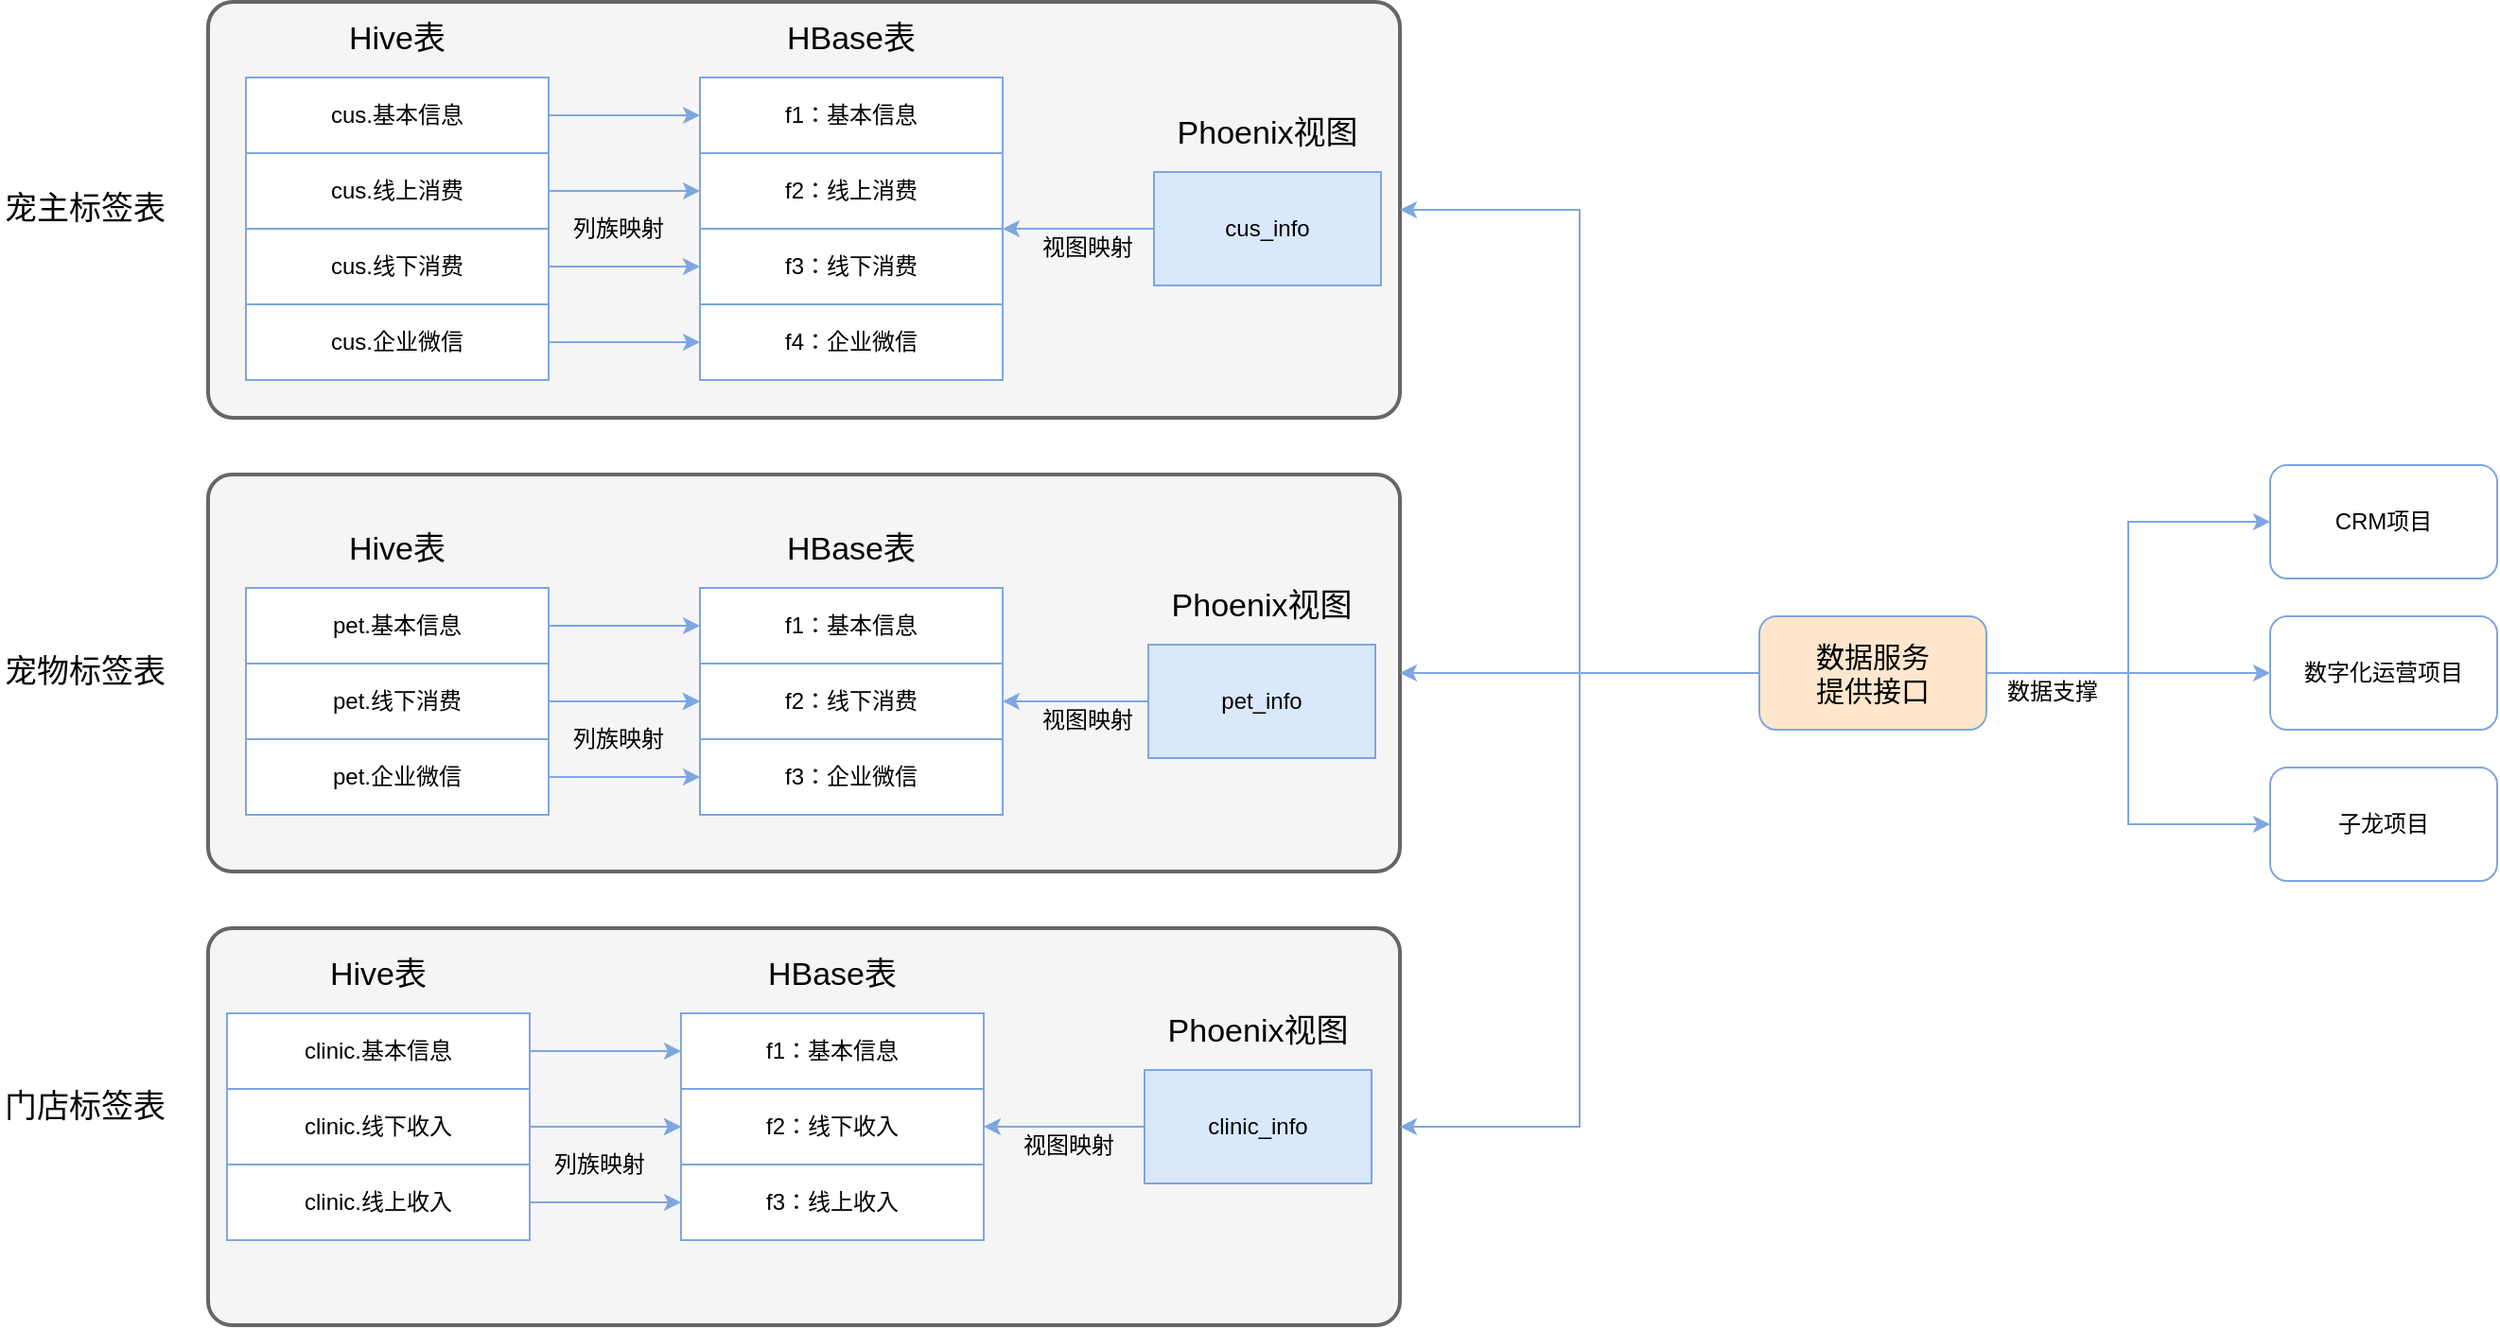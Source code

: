 <mxfile version="14.7.3" type="github" pages="2">
  <diagram id="xKO2jFpGbFuBAF7imGHl" name="第 1 页">
    <mxGraphModel dx="1651" dy="714" grid="0" gridSize="10" guides="1" tooltips="1" connect="1" arrows="1" fold="1" page="0" pageScale="1" pageWidth="1169" pageHeight="1654" math="0" shadow="0">
      <root>
        <mxCell id="0" />
        <mxCell id="1" parent="0" />
        <mxCell id="o3u2XddfBa8lgzJc_Aud-81" value="" style="rounded=1;whiteSpace=wrap;html=1;arcSize=6;fillColor=#f5f5f5;strokeWidth=2;strokeColor=#666666;fontColor=#333333;" parent="1" vertex="1">
          <mxGeometry x="60" y="530" width="630" height="210" as="geometry" />
        </mxCell>
        <mxCell id="o3u2XddfBa8lgzJc_Aud-77" value="" style="rounded=1;whiteSpace=wrap;html=1;arcSize=6;fillColor=#f5f5f5;strokeWidth=2;strokeColor=#666666;fontColor=#333333;" parent="1" vertex="1">
          <mxGeometry x="60" y="290" width="630" height="210" as="geometry" />
        </mxCell>
        <mxCell id="o3u2XddfBa8lgzJc_Aud-75" value="&lt;hr&gt;" style="rounded=1;whiteSpace=wrap;html=1;arcSize=6;strokeWidth=2;strokeColor=#666666;fillColor=#f5f5f5;fontColor=#333333;" parent="1" vertex="1">
          <mxGeometry x="60" y="40" width="630" height="220" as="geometry" />
        </mxCell>
        <mxCell id="o3u2XddfBa8lgzJc_Aud-11" style="edgeStyle=orthogonalEdgeStyle;rounded=0;orthogonalLoop=1;jettySize=auto;html=1;strokeColor=#7EA6E0;" parent="1" source="o3u2XddfBa8lgzJc_Aud-1" target="o3u2XddfBa8lgzJc_Aud-5" edge="1">
          <mxGeometry relative="1" as="geometry" />
        </mxCell>
        <mxCell id="o3u2XddfBa8lgzJc_Aud-1" value="cus.基本信息" style="rounded=1;whiteSpace=wrap;html=1;arcSize=0;strokeColor=#7EA6E0;" parent="1" vertex="1">
          <mxGeometry x="80" y="80" width="160" height="40" as="geometry" />
        </mxCell>
        <mxCell id="o3u2XddfBa8lgzJc_Aud-12" style="edgeStyle=orthogonalEdgeStyle;rounded=0;orthogonalLoop=1;jettySize=auto;html=1;strokeColor=#7EA6E0;" parent="1" source="o3u2XddfBa8lgzJc_Aud-2" target="o3u2XddfBa8lgzJc_Aud-6" edge="1">
          <mxGeometry relative="1" as="geometry" />
        </mxCell>
        <mxCell id="o3u2XddfBa8lgzJc_Aud-2" value="cus.线上消费" style="rounded=1;whiteSpace=wrap;html=1;arcSize=0;strokeColor=#7EA6E0;" parent="1" vertex="1">
          <mxGeometry x="80" y="120" width="160" height="40" as="geometry" />
        </mxCell>
        <mxCell id="o3u2XddfBa8lgzJc_Aud-13" style="edgeStyle=orthogonalEdgeStyle;rounded=0;orthogonalLoop=1;jettySize=auto;html=1;entryX=0;entryY=0.5;entryDx=0;entryDy=0;strokeColor=#7EA6E0;" parent="1" source="o3u2XddfBa8lgzJc_Aud-3" target="o3u2XddfBa8lgzJc_Aud-7" edge="1">
          <mxGeometry relative="1" as="geometry" />
        </mxCell>
        <mxCell id="o3u2XddfBa8lgzJc_Aud-3" value="cus.线下消费" style="rounded=1;whiteSpace=wrap;html=1;arcSize=0;strokeColor=#7EA6E0;" parent="1" vertex="1">
          <mxGeometry x="80" y="160" width="160" height="40" as="geometry" />
        </mxCell>
        <mxCell id="o3u2XddfBa8lgzJc_Aud-14" style="edgeStyle=orthogonalEdgeStyle;rounded=0;orthogonalLoop=1;jettySize=auto;html=1;entryX=0;entryY=0.5;entryDx=0;entryDy=0;strokeColor=#7EA6E0;" parent="1" source="o3u2XddfBa8lgzJc_Aud-4" target="o3u2XddfBa8lgzJc_Aud-8" edge="1">
          <mxGeometry relative="1" as="geometry" />
        </mxCell>
        <mxCell id="o3u2XddfBa8lgzJc_Aud-4" value="cus.企业微信" style="rounded=1;whiteSpace=wrap;html=1;arcSize=0;strokeColor=#7EA6E0;" parent="1" vertex="1">
          <mxGeometry x="80" y="200" width="160" height="40" as="geometry" />
        </mxCell>
        <mxCell id="o3u2XddfBa8lgzJc_Aud-5" value="f1：基本信息" style="rounded=0;whiteSpace=wrap;html=1;strokeColor=#7EA6E0;" parent="1" vertex="1">
          <mxGeometry x="320" y="80" width="160" height="40" as="geometry" />
        </mxCell>
        <mxCell id="o3u2XddfBa8lgzJc_Aud-6" value="f2：线上消费" style="rounded=0;whiteSpace=wrap;html=1;strokeColor=#7EA6E0;" parent="1" vertex="1">
          <mxGeometry x="320" y="120" width="160" height="40" as="geometry" />
        </mxCell>
        <mxCell id="o3u2XddfBa8lgzJc_Aud-7" value="f3：线下消费" style="rounded=0;whiteSpace=wrap;html=1;strokeColor=#7EA6E0;" parent="1" vertex="1">
          <mxGeometry x="320" y="160" width="160" height="40" as="geometry" />
        </mxCell>
        <mxCell id="o3u2XddfBa8lgzJc_Aud-8" value="f4：企业微信" style="rounded=0;whiteSpace=wrap;html=1;strokeColor=#7EA6E0;" parent="1" vertex="1">
          <mxGeometry x="320" y="200" width="160" height="40" as="geometry" />
        </mxCell>
        <mxCell id="o3u2XddfBa8lgzJc_Aud-9" value="&lt;font style=&quot;font-size: 17px&quot;&gt;Hive表&lt;/font&gt;" style="text;html=1;fillColor=none;align=center;verticalAlign=middle;whiteSpace=wrap;rounded=0;" parent="1" vertex="1">
          <mxGeometry x="120" y="50" width="80" height="20" as="geometry" />
        </mxCell>
        <mxCell id="o3u2XddfBa8lgzJc_Aud-10" value="&lt;font style=&quot;font-size: 17px&quot;&gt;HBase表&lt;/font&gt;" style="text;html=1;fillColor=none;align=center;verticalAlign=middle;whiteSpace=wrap;rounded=0;" parent="1" vertex="1">
          <mxGeometry x="360" y="50" width="80" height="20" as="geometry" />
        </mxCell>
        <mxCell id="o3u2XddfBa8lgzJc_Aud-17" style="edgeStyle=orthogonalEdgeStyle;rounded=0;orthogonalLoop=1;jettySize=auto;html=1;entryX=1;entryY=0;entryDx=0;entryDy=0;strokeColor=#7EA6E0;" parent="1" source="o3u2XddfBa8lgzJc_Aud-15" target="o3u2XddfBa8lgzJc_Aud-7" edge="1">
          <mxGeometry relative="1" as="geometry">
            <Array as="points">
              <mxPoint x="500" y="160" />
              <mxPoint x="500" y="160" />
            </Array>
          </mxGeometry>
        </mxCell>
        <mxCell id="o3u2XddfBa8lgzJc_Aud-15" value="cus_info" style="rounded=0;whiteSpace=wrap;html=1;fillColor=#dae8fc;strokeColor=#7EA6E0;" parent="1" vertex="1">
          <mxGeometry x="560" y="130" width="120" height="60" as="geometry" />
        </mxCell>
        <mxCell id="o3u2XddfBa8lgzJc_Aud-18" value="&lt;font style=&quot;font-size: 17px&quot;&gt;Phoenix视图&lt;/font&gt;" style="text;html=1;fillColor=none;align=center;verticalAlign=middle;whiteSpace=wrap;rounded=0;" parent="1" vertex="1">
          <mxGeometry x="565" y="100" width="110" height="20" as="geometry" />
        </mxCell>
        <mxCell id="o3u2XddfBa8lgzJc_Aud-19" value="CRM项目" style="rounded=1;whiteSpace=wrap;html=1;strokeColor=#7EA6E0;" parent="1" vertex="1">
          <mxGeometry x="1150" y="285" width="120" height="60" as="geometry" />
        </mxCell>
        <mxCell id="o3u2XddfBa8lgzJc_Aud-20" value="数字化运营项目" style="rounded=1;whiteSpace=wrap;html=1;strokeColor=#7EA6E0;" parent="1" vertex="1">
          <mxGeometry x="1150" y="365" width="120" height="60" as="geometry" />
        </mxCell>
        <mxCell id="o3u2XddfBa8lgzJc_Aud-21" value="子龙项目" style="rounded=1;whiteSpace=wrap;html=1;strokeColor=#7EA6E0;" parent="1" vertex="1">
          <mxGeometry x="1150" y="445" width="120" height="60" as="geometry" />
        </mxCell>
        <mxCell id="o3u2XddfBa8lgzJc_Aud-29" style="edgeStyle=orthogonalEdgeStyle;rounded=0;orthogonalLoop=1;jettySize=auto;html=1;entryX=0;entryY=0.5;entryDx=0;entryDy=0;strokeColor=#7EA6E0;" parent="1" source="o3u2XddfBa8lgzJc_Aud-26" target="o3u2XddfBa8lgzJc_Aud-19" edge="1">
          <mxGeometry relative="1" as="geometry" />
        </mxCell>
        <mxCell id="o3u2XddfBa8lgzJc_Aud-30" style="edgeStyle=orthogonalEdgeStyle;rounded=0;orthogonalLoop=1;jettySize=auto;html=1;entryX=0;entryY=0.5;entryDx=0;entryDy=0;strokeColor=#7EA6E0;" parent="1" source="o3u2XddfBa8lgzJc_Aud-26" target="o3u2XddfBa8lgzJc_Aud-20" edge="1">
          <mxGeometry relative="1" as="geometry" />
        </mxCell>
        <mxCell id="o3u2XddfBa8lgzJc_Aud-31" style="edgeStyle=orthogonalEdgeStyle;rounded=0;orthogonalLoop=1;jettySize=auto;html=1;entryX=0;entryY=0.5;entryDx=0;entryDy=0;strokeColor=#7EA6E0;" parent="1" source="o3u2XddfBa8lgzJc_Aud-26" target="o3u2XddfBa8lgzJc_Aud-21" edge="1">
          <mxGeometry relative="1" as="geometry" />
        </mxCell>
        <mxCell id="o3u2XddfBa8lgzJc_Aud-79" style="edgeStyle=orthogonalEdgeStyle;rounded=0;orthogonalLoop=1;jettySize=auto;html=1;entryX=1;entryY=0.5;entryDx=0;entryDy=0;strokeColor=#7EA6E0;" parent="1" source="o3u2XddfBa8lgzJc_Aud-26" target="o3u2XddfBa8lgzJc_Aud-75" edge="1">
          <mxGeometry relative="1" as="geometry" />
        </mxCell>
        <mxCell id="o3u2XddfBa8lgzJc_Aud-84" style="edgeStyle=orthogonalEdgeStyle;rounded=0;orthogonalLoop=1;jettySize=auto;html=1;entryX=1;entryY=0.5;entryDx=0;entryDy=0;strokeColor=#7EA6E0;" parent="1" source="o3u2XddfBa8lgzJc_Aud-26" target="o3u2XddfBa8lgzJc_Aud-77" edge="1">
          <mxGeometry relative="1" as="geometry" />
        </mxCell>
        <mxCell id="o3u2XddfBa8lgzJc_Aud-85" style="edgeStyle=orthogonalEdgeStyle;rounded=0;orthogonalLoop=1;jettySize=auto;html=1;entryX=1;entryY=0.5;entryDx=0;entryDy=0;strokeColor=#7EA6E0;" parent="1" source="o3u2XddfBa8lgzJc_Aud-26" target="o3u2XddfBa8lgzJc_Aud-81" edge="1">
          <mxGeometry relative="1" as="geometry" />
        </mxCell>
        <mxCell id="o3u2XddfBa8lgzJc_Aud-26" value="&lt;font style=&quot;font-size: 15px&quot;&gt;数据服务&lt;br&gt;提供接口&lt;/font&gt;" style="rounded=1;whiteSpace=wrap;html=1;fillColor=#ffe6cc;strokeColor=#7EA6E0;" parent="1" vertex="1">
          <mxGeometry x="880" y="365" width="120" height="60" as="geometry" />
        </mxCell>
        <mxCell id="o3u2XddfBa8lgzJc_Aud-32" value="视图映射" style="text;html=1;fillColor=none;align=center;verticalAlign=middle;whiteSpace=wrap;rounded=0;" parent="1" vertex="1">
          <mxGeometry x="500" y="160" width="50" height="20" as="geometry" />
        </mxCell>
        <mxCell id="o3u2XddfBa8lgzJc_Aud-33" value="列族映射" style="text;html=1;fillColor=none;align=center;verticalAlign=middle;whiteSpace=wrap;rounded=0;" parent="1" vertex="1">
          <mxGeometry x="252" y="150" width="50" height="20" as="geometry" />
        </mxCell>
        <mxCell id="o3u2XddfBa8lgzJc_Aud-34" value="数据支撑" style="text;html=1;fillColor=none;align=center;verticalAlign=middle;whiteSpace=wrap;rounded=0;" parent="1" vertex="1">
          <mxGeometry x="1010" y="395" width="50" height="20" as="geometry" />
        </mxCell>
        <mxCell id="o3u2XddfBa8lgzJc_Aud-35" style="edgeStyle=orthogonalEdgeStyle;rounded=0;orthogonalLoop=1;jettySize=auto;html=1;strokeColor=#7EA6E0;" parent="1" source="o3u2XddfBa8lgzJc_Aud-36" target="o3u2XddfBa8lgzJc_Aud-43" edge="1">
          <mxGeometry relative="1" as="geometry" />
        </mxCell>
        <mxCell id="o3u2XddfBa8lgzJc_Aud-36" value="pet.基本信息" style="rounded=1;whiteSpace=wrap;html=1;arcSize=0;strokeColor=#7EA6E0;" parent="1" vertex="1">
          <mxGeometry x="80" y="350" width="160" height="40" as="geometry" />
        </mxCell>
        <mxCell id="o3u2XddfBa8lgzJc_Aud-37" style="edgeStyle=orthogonalEdgeStyle;rounded=0;orthogonalLoop=1;jettySize=auto;html=1;strokeColor=#7EA6E0;" parent="1" edge="1">
          <mxGeometry relative="1" as="geometry">
            <mxPoint x="240" y="410" as="sourcePoint" />
            <mxPoint x="320" y="410" as="targetPoint" />
          </mxGeometry>
        </mxCell>
        <mxCell id="o3u2XddfBa8lgzJc_Aud-39" style="edgeStyle=orthogonalEdgeStyle;rounded=0;orthogonalLoop=1;jettySize=auto;html=1;entryX=0;entryY=0.5;entryDx=0;entryDy=0;strokeColor=#7EA6E0;" parent="1" source="o3u2XddfBa8lgzJc_Aud-40" target="o3u2XddfBa8lgzJc_Aud-45" edge="1">
          <mxGeometry relative="1" as="geometry" />
        </mxCell>
        <mxCell id="o3u2XddfBa8lgzJc_Aud-40" value="pet.线下消费" style="rounded=1;whiteSpace=wrap;html=1;arcSize=0;strokeColor=#7EA6E0;" parent="1" vertex="1">
          <mxGeometry x="80" y="390" width="160" height="40" as="geometry" />
        </mxCell>
        <mxCell id="o3u2XddfBa8lgzJc_Aud-41" style="edgeStyle=orthogonalEdgeStyle;rounded=0;orthogonalLoop=1;jettySize=auto;html=1;entryX=0;entryY=0.5;entryDx=0;entryDy=0;strokeColor=#7EA6E0;" parent="1" source="o3u2XddfBa8lgzJc_Aud-42" target="o3u2XddfBa8lgzJc_Aud-46" edge="1">
          <mxGeometry relative="1" as="geometry" />
        </mxCell>
        <mxCell id="o3u2XddfBa8lgzJc_Aud-42" value="pet.企业微信" style="rounded=1;whiteSpace=wrap;html=1;arcSize=0;strokeColor=#7EA6E0;" parent="1" vertex="1">
          <mxGeometry x="80" y="430" width="160" height="40" as="geometry" />
        </mxCell>
        <mxCell id="o3u2XddfBa8lgzJc_Aud-43" value="f1：基本信息" style="rounded=0;whiteSpace=wrap;html=1;strokeColor=#7EA6E0;" parent="1" vertex="1">
          <mxGeometry x="320" y="350" width="160" height="40" as="geometry" />
        </mxCell>
        <mxCell id="o3u2XddfBa8lgzJc_Aud-45" value="f2：线下消费" style="rounded=0;whiteSpace=wrap;html=1;strokeColor=#7EA6E0;" parent="1" vertex="1">
          <mxGeometry x="320" y="390" width="160" height="40" as="geometry" />
        </mxCell>
        <mxCell id="o3u2XddfBa8lgzJc_Aud-46" value="f3：企业微信" style="rounded=0;whiteSpace=wrap;html=1;strokeColor=#7EA6E0;" parent="1" vertex="1">
          <mxGeometry x="320" y="430" width="160" height="40" as="geometry" />
        </mxCell>
        <mxCell id="o3u2XddfBa8lgzJc_Aud-47" value="&lt;font style=&quot;font-size: 17px&quot;&gt;Hive表&lt;/font&gt;" style="text;html=1;fillColor=none;align=center;verticalAlign=middle;whiteSpace=wrap;rounded=0;" parent="1" vertex="1">
          <mxGeometry x="120" y="320" width="80" height="20" as="geometry" />
        </mxCell>
        <mxCell id="o3u2XddfBa8lgzJc_Aud-48" value="&lt;font style=&quot;font-size: 17px&quot;&gt;HBase表&lt;/font&gt;" style="text;html=1;fillColor=none;align=center;verticalAlign=middle;whiteSpace=wrap;rounded=0;" parent="1" vertex="1">
          <mxGeometry x="360" y="320" width="80" height="20" as="geometry" />
        </mxCell>
        <mxCell id="o3u2XddfBa8lgzJc_Aud-55" style="edgeStyle=orthogonalEdgeStyle;rounded=0;orthogonalLoop=1;jettySize=auto;html=1;exitX=0;exitY=0.5;exitDx=0;exitDy=0;entryX=1;entryY=0.5;entryDx=0;entryDy=0;strokeColor=#7EA6E0;" parent="1" source="o3u2XddfBa8lgzJc_Aud-50" target="o3u2XddfBa8lgzJc_Aud-45" edge="1">
          <mxGeometry relative="1" as="geometry" />
        </mxCell>
        <mxCell id="o3u2XddfBa8lgzJc_Aud-50" value="pet_info" style="rounded=0;whiteSpace=wrap;html=1;fillColor=#dae8fc;strokeColor=#7EA6E0;" parent="1" vertex="1">
          <mxGeometry x="557" y="380" width="120" height="60" as="geometry" />
        </mxCell>
        <mxCell id="o3u2XddfBa8lgzJc_Aud-51" value="&lt;font style=&quot;font-size: 17px&quot;&gt;Phoenix视图&lt;/font&gt;" style="text;html=1;fillColor=none;align=center;verticalAlign=middle;whiteSpace=wrap;rounded=0;" parent="1" vertex="1">
          <mxGeometry x="562" y="350" width="110" height="20" as="geometry" />
        </mxCell>
        <mxCell id="o3u2XddfBa8lgzJc_Aud-53" value="列族映射" style="text;html=1;fillColor=none;align=center;verticalAlign=middle;whiteSpace=wrap;rounded=0;" parent="1" vertex="1">
          <mxGeometry x="252" y="420" width="50" height="20" as="geometry" />
        </mxCell>
        <mxCell id="o3u2XddfBa8lgzJc_Aud-56" value="视图映射" style="text;html=1;fillColor=none;align=center;verticalAlign=middle;whiteSpace=wrap;rounded=0;" parent="1" vertex="1">
          <mxGeometry x="500" y="410" width="50" height="20" as="geometry" />
        </mxCell>
        <mxCell id="o3u2XddfBa8lgzJc_Aud-58" style="edgeStyle=orthogonalEdgeStyle;rounded=0;orthogonalLoop=1;jettySize=auto;html=1;strokeColor=#7EA6E0;" parent="1" source="o3u2XddfBa8lgzJc_Aud-59" target="o3u2XddfBa8lgzJc_Aud-65" edge="1">
          <mxGeometry relative="1" as="geometry" />
        </mxCell>
        <mxCell id="o3u2XddfBa8lgzJc_Aud-59" value="clinic.基本信息" style="rounded=1;whiteSpace=wrap;html=1;arcSize=0;strokeColor=#7EA6E0;" parent="1" vertex="1">
          <mxGeometry x="70" y="575" width="160" height="40" as="geometry" />
        </mxCell>
        <mxCell id="o3u2XddfBa8lgzJc_Aud-60" style="edgeStyle=orthogonalEdgeStyle;rounded=0;orthogonalLoop=1;jettySize=auto;html=1;strokeColor=#7EA6E0;" parent="1" edge="1">
          <mxGeometry relative="1" as="geometry">
            <mxPoint x="230" y="635" as="sourcePoint" />
            <mxPoint x="310" y="635" as="targetPoint" />
          </mxGeometry>
        </mxCell>
        <mxCell id="o3u2XddfBa8lgzJc_Aud-61" style="edgeStyle=orthogonalEdgeStyle;rounded=0;orthogonalLoop=1;jettySize=auto;html=1;entryX=0;entryY=0.5;entryDx=0;entryDy=0;strokeColor=#7EA6E0;" parent="1" source="o3u2XddfBa8lgzJc_Aud-62" target="o3u2XddfBa8lgzJc_Aud-66" edge="1">
          <mxGeometry relative="1" as="geometry" />
        </mxCell>
        <mxCell id="o3u2XddfBa8lgzJc_Aud-62" value="clinic.线下收入" style="rounded=1;whiteSpace=wrap;html=1;arcSize=0;strokeColor=#7EA6E0;" parent="1" vertex="1">
          <mxGeometry x="70" y="615" width="160" height="40" as="geometry" />
        </mxCell>
        <mxCell id="o3u2XddfBa8lgzJc_Aud-63" style="edgeStyle=orthogonalEdgeStyle;rounded=0;orthogonalLoop=1;jettySize=auto;html=1;entryX=0;entryY=0.5;entryDx=0;entryDy=0;strokeColor=#7EA6E0;" parent="1" source="o3u2XddfBa8lgzJc_Aud-64" target="o3u2XddfBa8lgzJc_Aud-67" edge="1">
          <mxGeometry relative="1" as="geometry" />
        </mxCell>
        <mxCell id="o3u2XddfBa8lgzJc_Aud-64" value="clinic.线上收入" style="rounded=1;whiteSpace=wrap;html=1;arcSize=0;strokeColor=#7EA6E0;" parent="1" vertex="1">
          <mxGeometry x="70" y="655" width="160" height="40" as="geometry" />
        </mxCell>
        <mxCell id="o3u2XddfBa8lgzJc_Aud-65" value="f1：基本信息" style="rounded=0;whiteSpace=wrap;html=1;strokeColor=#7EA6E0;" parent="1" vertex="1">
          <mxGeometry x="310" y="575" width="160" height="40" as="geometry" />
        </mxCell>
        <mxCell id="o3u2XddfBa8lgzJc_Aud-66" value="f2：线下收入" style="rounded=0;whiteSpace=wrap;html=1;strokeColor=#7EA6E0;" parent="1" vertex="1">
          <mxGeometry x="310" y="615" width="160" height="40" as="geometry" />
        </mxCell>
        <mxCell id="o3u2XddfBa8lgzJc_Aud-67" value="f3：线上收入" style="rounded=0;whiteSpace=wrap;html=1;strokeColor=#7EA6E0;" parent="1" vertex="1">
          <mxGeometry x="310" y="655" width="160" height="40" as="geometry" />
        </mxCell>
        <mxCell id="o3u2XddfBa8lgzJc_Aud-68" value="&lt;font style=&quot;font-size: 17px&quot;&gt;Hive表&lt;/font&gt;" style="text;html=1;fillColor=none;align=center;verticalAlign=middle;whiteSpace=wrap;rounded=0;" parent="1" vertex="1">
          <mxGeometry x="110" y="545" width="80" height="20" as="geometry" />
        </mxCell>
        <mxCell id="o3u2XddfBa8lgzJc_Aud-69" value="&lt;font style=&quot;font-size: 17px&quot;&gt;HBase表&lt;/font&gt;" style="text;html=1;fillColor=none;align=center;verticalAlign=middle;whiteSpace=wrap;rounded=0;" parent="1" vertex="1">
          <mxGeometry x="350" y="545" width="80" height="20" as="geometry" />
        </mxCell>
        <mxCell id="o3u2XddfBa8lgzJc_Aud-70" style="edgeStyle=orthogonalEdgeStyle;rounded=0;orthogonalLoop=1;jettySize=auto;html=1;exitX=0;exitY=0.5;exitDx=0;exitDy=0;entryX=1;entryY=0.5;entryDx=0;entryDy=0;strokeColor=#7EA6E0;" parent="1" source="o3u2XddfBa8lgzJc_Aud-71" target="o3u2XddfBa8lgzJc_Aud-66" edge="1">
          <mxGeometry relative="1" as="geometry" />
        </mxCell>
        <mxCell id="o3u2XddfBa8lgzJc_Aud-71" value="clinic_info" style="rounded=0;whiteSpace=wrap;html=1;fillColor=#dae8fc;strokeColor=#7EA6E0;" parent="1" vertex="1">
          <mxGeometry x="555" y="605" width="120" height="60" as="geometry" />
        </mxCell>
        <mxCell id="o3u2XddfBa8lgzJc_Aud-72" value="&lt;font style=&quot;font-size: 17px&quot;&gt;Phoenix视图&lt;/font&gt;" style="text;html=1;fillColor=none;align=center;verticalAlign=middle;whiteSpace=wrap;rounded=0;" parent="1" vertex="1">
          <mxGeometry x="560" y="575" width="110" height="20" as="geometry" />
        </mxCell>
        <mxCell id="o3u2XddfBa8lgzJc_Aud-73" value="列族映射" style="text;html=1;fillColor=none;align=center;verticalAlign=middle;whiteSpace=wrap;rounded=0;" parent="1" vertex="1">
          <mxGeometry x="242" y="645" width="50" height="20" as="geometry" />
        </mxCell>
        <mxCell id="o3u2XddfBa8lgzJc_Aud-74" value="视图映射" style="text;html=1;fillColor=none;align=center;verticalAlign=middle;whiteSpace=wrap;rounded=0;" parent="1" vertex="1">
          <mxGeometry x="490" y="635" width="50" height="20" as="geometry" />
        </mxCell>
        <mxCell id="o3u2XddfBa8lgzJc_Aud-76" value="&lt;span style=&quot;font-size: 17px&quot;&gt;宠主标签表&lt;/span&gt;" style="text;html=1;fillColor=none;align=center;verticalAlign=middle;whiteSpace=wrap;rounded=0;" parent="1" vertex="1">
          <mxGeometry x="-50" y="140" width="90" height="20" as="geometry" />
        </mxCell>
        <mxCell id="o3u2XddfBa8lgzJc_Aud-78" value="&lt;span style=&quot;font-size: 17px&quot;&gt;宠物标签表&lt;/span&gt;" style="text;html=1;fillColor=none;align=center;verticalAlign=middle;whiteSpace=wrap;rounded=0;" parent="1" vertex="1">
          <mxGeometry x="-50" y="385" width="90" height="20" as="geometry" />
        </mxCell>
        <mxCell id="o3u2XddfBa8lgzJc_Aud-82" value="&lt;span style=&quot;font-size: 17px&quot;&gt;门店标签表&lt;/span&gt;" style="text;html=1;fillColor=none;align=center;verticalAlign=middle;whiteSpace=wrap;rounded=0;" parent="1" vertex="1">
          <mxGeometry x="-50" y="615" width="90" height="20" as="geometry" />
        </mxCell>
      </root>
    </mxGraphModel>
  </diagram>
  <diagram id="o3Y4biFKyc3cofAYLIww" name="第 2 页">
    <mxGraphModel dx="1251" dy="714" grid="1" gridSize="10" guides="1" tooltips="1" connect="1" arrows="1" fold="1" page="1" pageScale="1" pageWidth="1169" pageHeight="1654" math="0" shadow="0">
      <root>
        <mxCell id="IA4YbM18eXjc-5EO2sgx-0" />
        <mxCell id="IA4YbM18eXjc-5EO2sgx-1" parent="IA4YbM18eXjc-5EO2sgx-0" />
        <mxCell id="IA4YbM18eXjc-5EO2sgx-11" value="" style="rounded=0;whiteSpace=wrap;html=1;" vertex="1" parent="IA4YbM18eXjc-5EO2sgx-1">
          <mxGeometry x="300" y="150" width="630" height="360" as="geometry" />
        </mxCell>
        <mxCell id="IA4YbM18eXjc-5EO2sgx-8" value="" style="rounded=1;whiteSpace=wrap;html=1;" vertex="1" parent="IA4YbM18eXjc-5EO2sgx-1">
          <mxGeometry x="150" y="200" width="100" height="240" as="geometry" />
        </mxCell>
        <mxCell id="IA4YbM18eXjc-5EO2sgx-2" value="宠主" style="shape=umlActor;verticalLabelPosition=bottom;verticalAlign=top;html=1;outlineConnect=0;" vertex="1" parent="IA4YbM18eXjc-5EO2sgx-1">
          <mxGeometry x="50" y="300" width="30" height="60" as="geometry" />
        </mxCell>
        <mxCell id="IA4YbM18eXjc-5EO2sgx-6" style="edgeStyle=orthogonalEdgeStyle;rounded=0;orthogonalLoop=1;jettySize=auto;html=1;entryX=1;entryY=0.333;entryDx=0;entryDy=0;entryPerimeter=0;" edge="1" parent="IA4YbM18eXjc-5EO2sgx-1" source="IA4YbM18eXjc-5EO2sgx-3" target="IA4YbM18eXjc-5EO2sgx-2">
          <mxGeometry relative="1" as="geometry" />
        </mxCell>
        <mxCell id="IA4YbM18eXjc-5EO2sgx-3" value="员工A&lt;br&gt;" style="shape=umlActor;verticalLabelPosition=bottom;verticalAlign=top;html=1;outlineConnect=0;" vertex="1" parent="IA4YbM18eXjc-5EO2sgx-1">
          <mxGeometry x="170" y="210" width="30" height="60" as="geometry" />
        </mxCell>
        <mxCell id="IA4YbM18eXjc-5EO2sgx-5" value="员工B" style="shape=umlActor;verticalLabelPosition=bottom;verticalAlign=top;html=1;outlineConnect=0;" vertex="1" parent="IA4YbM18eXjc-5EO2sgx-1">
          <mxGeometry x="170" y="350" width="30" height="60" as="geometry" />
        </mxCell>
        <mxCell id="IA4YbM18eXjc-5EO2sgx-9" value="客户联系" style="text;html=1;strokeColor=none;fillColor=none;align=center;verticalAlign=middle;whiteSpace=wrap;rounded=0;" vertex="1" parent="IA4YbM18eXjc-5EO2sgx-1">
          <mxGeometry x="160" y="170" width="80" height="20" as="geometry" />
        </mxCell>
        <mxCell id="IA4YbM18eXjc-5EO2sgx-15" style="edgeStyle=orthogonalEdgeStyle;rounded=0;orthogonalLoop=1;jettySize=auto;html=1;" edge="1" parent="IA4YbM18eXjc-5EO2sgx-1" source="IA4YbM18eXjc-5EO2sgx-10" target="IA4YbM18eXjc-5EO2sgx-3">
          <mxGeometry relative="1" as="geometry">
            <Array as="points">
              <mxPoint x="410" y="270" />
            </Array>
          </mxGeometry>
        </mxCell>
        <mxCell id="IA4YbM18eXjc-5EO2sgx-16" style="edgeStyle=orthogonalEdgeStyle;rounded=0;orthogonalLoop=1;jettySize=auto;html=1;entryX=0.5;entryY=0.5;entryDx=0;entryDy=0;entryPerimeter=0;" edge="1" parent="IA4YbM18eXjc-5EO2sgx-1" source="IA4YbM18eXjc-5EO2sgx-10" target="IA4YbM18eXjc-5EO2sgx-5">
          <mxGeometry relative="1" as="geometry">
            <Array as="points">
              <mxPoint x="400" y="380" />
            </Array>
          </mxGeometry>
        </mxCell>
        <mxCell id="IA4YbM18eXjc-5EO2sgx-10" value="user_id：企业微信唯一员工ID" style="rounded=0;whiteSpace=wrap;html=1;" vertex="1" parent="IA4YbM18eXjc-5EO2sgx-1">
          <mxGeometry x="350" y="280" width="120" height="60" as="geometry" />
        </mxCell>
        <mxCell id="IA4YbM18eXjc-5EO2sgx-12" value="企业微信" style="text;html=1;strokeColor=none;fillColor=none;align=center;verticalAlign=middle;whiteSpace=wrap;rounded=0;" vertex="1" parent="IA4YbM18eXjc-5EO2sgx-1">
          <mxGeometry x="575" y="120" width="80" height="20" as="geometry" />
        </mxCell>
        <mxCell id="IA4YbM18eXjc-5EO2sgx-14" style="edgeStyle=orthogonalEdgeStyle;rounded=0;orthogonalLoop=1;jettySize=auto;html=1;entryX=0.5;entryY=0.5;entryDx=0;entryDy=0;entryPerimeter=0;" edge="1" parent="IA4YbM18eXjc-5EO2sgx-1" source="IA4YbM18eXjc-5EO2sgx-13" target="IA4YbM18eXjc-5EO2sgx-2">
          <mxGeometry relative="1" as="geometry">
            <Array as="points">
              <mxPoint x="600" y="630" />
              <mxPoint x="65" y="630" />
            </Array>
          </mxGeometry>
        </mxCell>
        <mxCell id="IA4YbM18eXjc-5EO2sgx-13" value="external_userid：客户在集团企业微信里的唯一ID" style="rounded=0;whiteSpace=wrap;html=1;" vertex="1" parent="IA4YbM18eXjc-5EO2sgx-1">
          <mxGeometry x="540" y="280" width="120" height="60" as="geometry" />
        </mxCell>
        <mxCell id="IA4YbM18eXjc-5EO2sgx-17" value="备注手机号" style="text;html=1;strokeColor=none;fillColor=none;align=center;verticalAlign=middle;whiteSpace=wrap;rounded=0;" vertex="1" parent="IA4YbM18eXjc-5EO2sgx-1">
          <mxGeometry x="110" y="250" width="40" height="20" as="geometry" />
        </mxCell>
        <mxCell id="IA4YbM18eXjc-5EO2sgx-19" value="备注手机号" style="text;html=1;strokeColor=none;fillColor=none;align=center;verticalAlign=middle;whiteSpace=wrap;rounded=0;" vertex="1" parent="IA4YbM18eXjc-5EO2sgx-1">
          <mxGeometry x="110" y="340" width="40" height="20" as="geometry" />
        </mxCell>
        <mxCell id="IA4YbM18eXjc-5EO2sgx-20" value="" style="edgeStyle=orthogonalEdgeStyle;rounded=0;orthogonalLoop=1;jettySize=auto;html=1;exitX=0;exitY=0.333;exitDx=0;exitDy=0;exitPerimeter=0;endArrow=none;" edge="1" parent="IA4YbM18eXjc-5EO2sgx-1" source="IA4YbM18eXjc-5EO2sgx-5" target="IA4YbM18eXjc-5EO2sgx-19">
          <mxGeometry relative="1" as="geometry">
            <mxPoint x="80" y="320" as="targetPoint" />
            <mxPoint x="170" y="370" as="sourcePoint" />
            <Array as="points">
              <mxPoint x="130" y="370" />
              <mxPoint x="130" y="320" />
            </Array>
          </mxGeometry>
        </mxCell>
        <mxCell id="IA4YbM18eXjc-5EO2sgx-21" value="customer_unionid：&lt;br&gt;腾讯内部唯一ID" style="rounded=0;whiteSpace=wrap;html=1;" vertex="1" parent="IA4YbM18eXjc-5EO2sgx-1">
          <mxGeometry x="740" y="280" width="120" height="60" as="geometry" />
        </mxCell>
        <mxCell id="IA4YbM18eXjc-5EO2sgx-23" style="edgeStyle=orthogonalEdgeStyle;rounded=0;orthogonalLoop=1;jettySize=auto;html=1;" edge="1" parent="IA4YbM18eXjc-5EO2sgx-1" source="IA4YbM18eXjc-5EO2sgx-22" target="IA4YbM18eXjc-5EO2sgx-21">
          <mxGeometry relative="1" as="geometry" />
        </mxCell>
        <mxCell id="IA4YbM18eXjc-5EO2sgx-22" value="阿闻小程序" style="ellipse;whiteSpace=wrap;html=1;aspect=fixed;" vertex="1" parent="IA4YbM18eXjc-5EO2sgx-1">
          <mxGeometry x="1030" y="270" width="80" height="80" as="geometry" />
        </mxCell>
      </root>
    </mxGraphModel>
  </diagram>
</mxfile>

